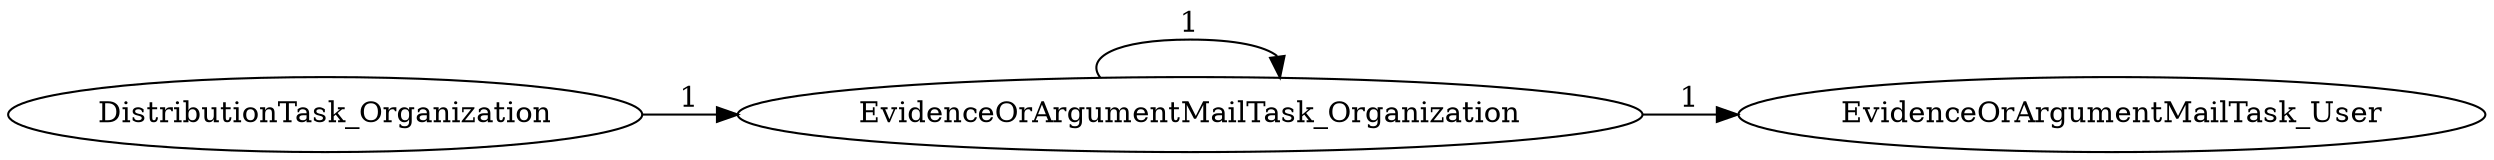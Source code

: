 digraph G {
rankdir="LR";
"EvidenceOrArgumentMailTask_Organization" -> "EvidenceOrArgumentMailTask_User" [label=1]
"EvidenceOrArgumentMailTask_Organization" -> "EvidenceOrArgumentMailTask_Organization" [label=1]
"DistributionTask_Organization" -> "EvidenceOrArgumentMailTask_Organization" [label=1]
}
